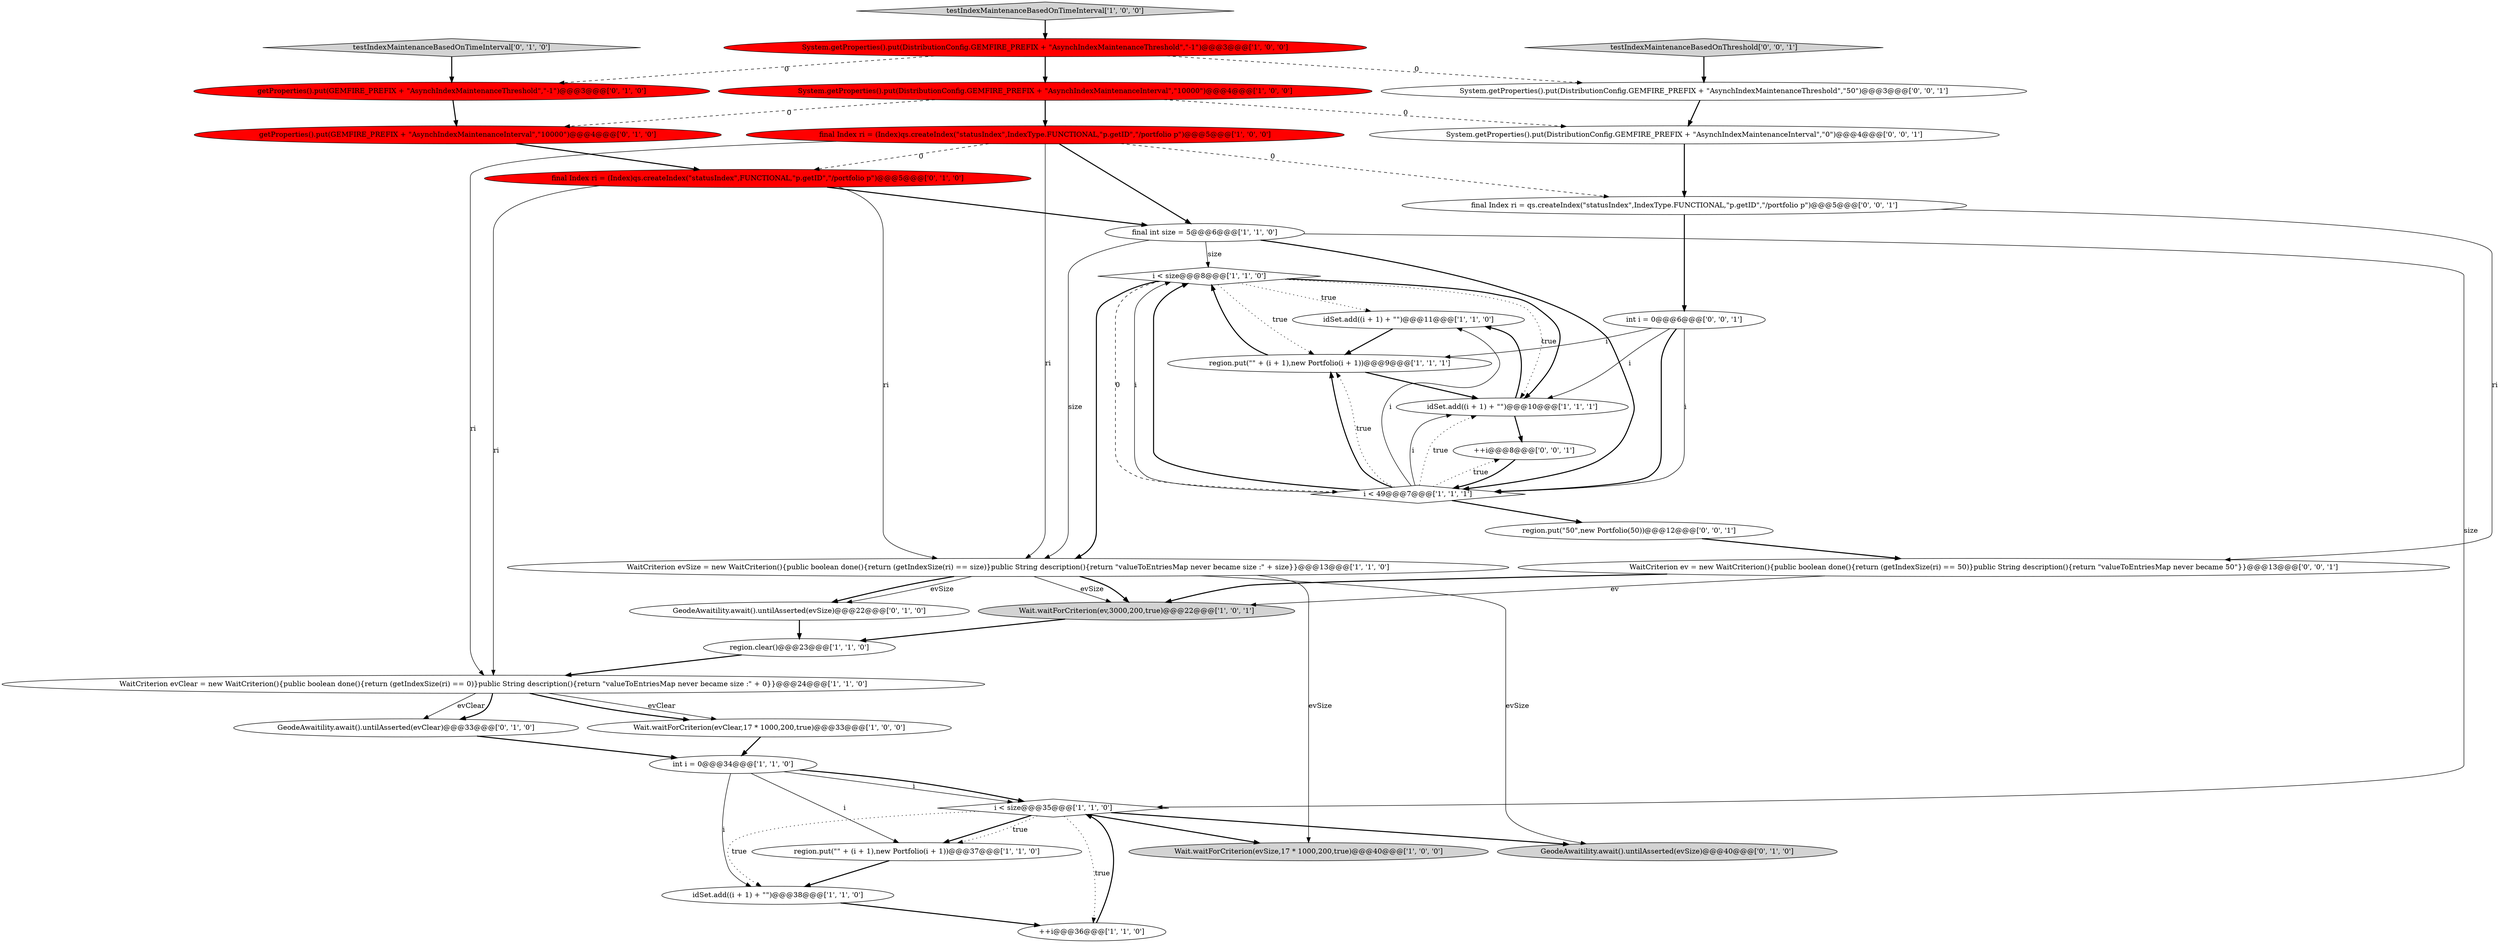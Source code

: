 digraph {
26 [style = filled, label = "testIndexMaintenanceBasedOnTimeInterval['0', '1', '0']", fillcolor = lightgray, shape = diamond image = "AAA0AAABBB2BBB"];
13 [style = filled, label = "Wait.waitForCriterion(evClear,17 * 1000,200,true)@@@33@@@['1', '0', '0']", fillcolor = white, shape = ellipse image = "AAA0AAABBB1BBB"];
2 [style = filled, label = "System.getProperties().put(DistributionConfig.GEMFIRE_PREFIX + \"AsynchIndexMaintenanceThreshold\",\"-1\")@@@3@@@['1', '0', '0']", fillcolor = red, shape = ellipse image = "AAA1AAABBB1BBB"];
4 [style = filled, label = "testIndexMaintenanceBasedOnTimeInterval['1', '0', '0']", fillcolor = lightgray, shape = diamond image = "AAA0AAABBB1BBB"];
28 [style = filled, label = "WaitCriterion ev = new WaitCriterion(){public boolean done(){return (getIndexSize(ri) == 50)}public String description(){return \"valueToEntriesMap never became 50\"}}@@@13@@@['0', '0', '1']", fillcolor = white, shape = ellipse image = "AAA0AAABBB3BBB"];
12 [style = filled, label = "idSet.add((i + 1) + \"\")@@@11@@@['1', '1', '0']", fillcolor = white, shape = ellipse image = "AAA0AAABBB1BBB"];
20 [style = filled, label = "i < size@@@35@@@['1', '1', '0']", fillcolor = white, shape = diamond image = "AAA0AAABBB1BBB"];
30 [style = filled, label = "testIndexMaintenanceBasedOnThreshold['0', '0', '1']", fillcolor = lightgray, shape = diamond image = "AAA0AAABBB3BBB"];
1 [style = filled, label = "idSet.add((i + 1) + \"\")@@@38@@@['1', '1', '0']", fillcolor = white, shape = ellipse image = "AAA0AAABBB1BBB"];
32 [style = filled, label = "System.getProperties().put(DistributionConfig.GEMFIRE_PREFIX + \"AsynchIndexMaintenanceInterval\",\"0\")@@@4@@@['0', '0', '1']", fillcolor = white, shape = ellipse image = "AAA0AAABBB3BBB"];
0 [style = filled, label = "int i = 0@@@34@@@['1', '1', '0']", fillcolor = white, shape = ellipse image = "AAA0AAABBB1BBB"];
11 [style = filled, label = "final int size = 5@@@6@@@['1', '1', '0']", fillcolor = white, shape = ellipse image = "AAA0AAABBB1BBB"];
27 [style = filled, label = "GeodeAwaitility.await().untilAsserted(evClear)@@@33@@@['0', '1', '0']", fillcolor = white, shape = ellipse image = "AAA0AAABBB2BBB"];
31 [style = filled, label = "++i@@@8@@@['0', '0', '1']", fillcolor = white, shape = ellipse image = "AAA0AAABBB3BBB"];
15 [style = filled, label = "System.getProperties().put(DistributionConfig.GEMFIRE_PREFIX + \"AsynchIndexMaintenanceInterval\",\"10000\")@@@4@@@['1', '0', '0']", fillcolor = red, shape = ellipse image = "AAA1AAABBB1BBB"];
29 [style = filled, label = "region.put(\"50\",new Portfolio(50))@@@12@@@['0', '0', '1']", fillcolor = white, shape = ellipse image = "AAA0AAABBB3BBB"];
23 [style = filled, label = "getProperties().put(GEMFIRE_PREFIX + \"AsynchIndexMaintenanceInterval\",\"10000\")@@@4@@@['0', '1', '0']", fillcolor = red, shape = ellipse image = "AAA1AAABBB2BBB"];
35 [style = filled, label = "final Index ri = qs.createIndex(\"statusIndex\",IndexType.FUNCTIONAL,\"p.getID\",\"/portfolio p\")@@@5@@@['0', '0', '1']", fillcolor = white, shape = ellipse image = "AAA0AAABBB3BBB"];
21 [style = filled, label = "final Index ri = (Index)qs.createIndex(\"statusIndex\",FUNCTIONAL,\"p.getID\",\"/portfolio p\")@@@5@@@['0', '1', '0']", fillcolor = red, shape = ellipse image = "AAA1AAABBB2BBB"];
34 [style = filled, label = "int i = 0@@@6@@@['0', '0', '1']", fillcolor = white, shape = ellipse image = "AAA0AAABBB3BBB"];
3 [style = filled, label = "++i@@@36@@@['1', '1', '0']", fillcolor = white, shape = ellipse image = "AAA0AAABBB1BBB"];
24 [style = filled, label = "GeodeAwaitility.await().untilAsserted(evSize)@@@40@@@['0', '1', '0']", fillcolor = lightgray, shape = ellipse image = "AAA0AAABBB2BBB"];
25 [style = filled, label = "getProperties().put(GEMFIRE_PREFIX + \"AsynchIndexMaintenanceThreshold\",\"-1\")@@@3@@@['0', '1', '0']", fillcolor = red, shape = ellipse image = "AAA1AAABBB2BBB"];
19 [style = filled, label = "region.clear()@@@23@@@['1', '1', '0']", fillcolor = white, shape = ellipse image = "AAA0AAABBB1BBB"];
5 [style = filled, label = "Wait.waitForCriterion(ev,3000,200,true)@@@22@@@['1', '0', '1']", fillcolor = lightgray, shape = ellipse image = "AAA0AAABBB1BBB"];
22 [style = filled, label = "GeodeAwaitility.await().untilAsserted(evSize)@@@22@@@['0', '1', '0']", fillcolor = white, shape = ellipse image = "AAA0AAABBB2BBB"];
10 [style = filled, label = "WaitCriterion evClear = new WaitCriterion(){public boolean done(){return (getIndexSize(ri) == 0)}public String description(){return \"valueToEntriesMap never became size :\" + 0}}@@@24@@@['1', '1', '0']", fillcolor = white, shape = ellipse image = "AAA0AAABBB1BBB"];
16 [style = filled, label = "Wait.waitForCriterion(evSize,17 * 1000,200,true)@@@40@@@['1', '0', '0']", fillcolor = lightgray, shape = ellipse image = "AAA0AAABBB1BBB"];
8 [style = filled, label = "region.put(\"\" + (i + 1),new Portfolio(i + 1))@@@9@@@['1', '1', '1']", fillcolor = white, shape = ellipse image = "AAA0AAABBB1BBB"];
33 [style = filled, label = "System.getProperties().put(DistributionConfig.GEMFIRE_PREFIX + \"AsynchIndexMaintenanceThreshold\",\"50\")@@@3@@@['0', '0', '1']", fillcolor = white, shape = ellipse image = "AAA0AAABBB3BBB"];
14 [style = filled, label = "WaitCriterion evSize = new WaitCriterion(){public boolean done(){return (getIndexSize(ri) == size)}public String description(){return \"valueToEntriesMap never became size :\" + size}}@@@13@@@['1', '1', '0']", fillcolor = white, shape = ellipse image = "AAA0AAABBB1BBB"];
6 [style = filled, label = "final Index ri = (Index)qs.createIndex(\"statusIndex\",IndexType.FUNCTIONAL,\"p.getID\",\"/portfolio p\")@@@5@@@['1', '0', '0']", fillcolor = red, shape = ellipse image = "AAA1AAABBB1BBB"];
7 [style = filled, label = "i < size@@@8@@@['1', '1', '0']", fillcolor = white, shape = diamond image = "AAA0AAABBB1BBB"];
9 [style = filled, label = "idSet.add((i + 1) + \"\")@@@10@@@['1', '1', '1']", fillcolor = white, shape = ellipse image = "AAA0AAABBB1BBB"];
17 [style = filled, label = "region.put(\"\" + (i + 1),new Portfolio(i + 1))@@@37@@@['1', '1', '0']", fillcolor = white, shape = ellipse image = "AAA0AAABBB1BBB"];
18 [style = filled, label = "i < 49@@@7@@@['1', '1', '1']", fillcolor = white, shape = diamond image = "AAA0AAABBB1BBB"];
18->9 [style = solid, label="i"];
32->35 [style = bold, label=""];
6->21 [style = dashed, label="0"];
18->12 [style = solid, label="i"];
34->18 [style = solid, label="i"];
6->10 [style = solid, label="ri"];
18->7 [style = solid, label="i"];
20->17 [style = bold, label=""];
28->5 [style = bold, label=""];
15->23 [style = dashed, label="0"];
7->18 [style = dashed, label="0"];
17->1 [style = bold, label=""];
30->33 [style = bold, label=""];
27->0 [style = bold, label=""];
22->19 [style = bold, label=""];
10->27 [style = solid, label="evClear"];
25->23 [style = bold, label=""];
10->27 [style = bold, label=""];
9->31 [style = bold, label=""];
0->1 [style = solid, label="i"];
20->17 [style = dotted, label="true"];
26->25 [style = bold, label=""];
34->8 [style = solid, label="i"];
0->20 [style = solid, label="i"];
14->22 [style = bold, label=""];
1->3 [style = bold, label=""];
34->18 [style = bold, label=""];
6->14 [style = solid, label="ri"];
11->7 [style = solid, label="size"];
11->20 [style = solid, label="size"];
14->16 [style = solid, label="evSize"];
19->10 [style = bold, label=""];
31->18 [style = bold, label=""];
15->6 [style = bold, label=""];
21->10 [style = solid, label="ri"];
18->8 [style = dotted, label="true"];
4->2 [style = bold, label=""];
15->32 [style = dashed, label="0"];
7->9 [style = dotted, label="true"];
10->13 [style = solid, label="evClear"];
11->18 [style = bold, label=""];
35->28 [style = solid, label="ri"];
8->7 [style = bold, label=""];
28->5 [style = solid, label="ev"];
7->12 [style = dotted, label="true"];
6->35 [style = dashed, label="0"];
7->14 [style = bold, label=""];
29->28 [style = bold, label=""];
14->22 [style = solid, label="evSize"];
7->9 [style = bold, label=""];
5->19 [style = bold, label=""];
0->17 [style = solid, label="i"];
14->24 [style = solid, label="evSize"];
18->29 [style = bold, label=""];
3->20 [style = bold, label=""];
20->16 [style = bold, label=""];
20->1 [style = dotted, label="true"];
10->13 [style = bold, label=""];
23->21 [style = bold, label=""];
21->11 [style = bold, label=""];
12->8 [style = bold, label=""];
6->11 [style = bold, label=""];
18->9 [style = dotted, label="true"];
2->15 [style = bold, label=""];
8->9 [style = bold, label=""];
2->25 [style = dashed, label="0"];
20->3 [style = dotted, label="true"];
33->32 [style = bold, label=""];
0->20 [style = bold, label=""];
11->14 [style = solid, label="size"];
2->33 [style = dashed, label="0"];
18->8 [style = bold, label=""];
9->12 [style = bold, label=""];
21->14 [style = solid, label="ri"];
18->31 [style = dotted, label="true"];
18->7 [style = bold, label=""];
20->24 [style = bold, label=""];
35->34 [style = bold, label=""];
7->8 [style = dotted, label="true"];
34->9 [style = solid, label="i"];
14->5 [style = solid, label="evSize"];
13->0 [style = bold, label=""];
14->5 [style = bold, label=""];
}
